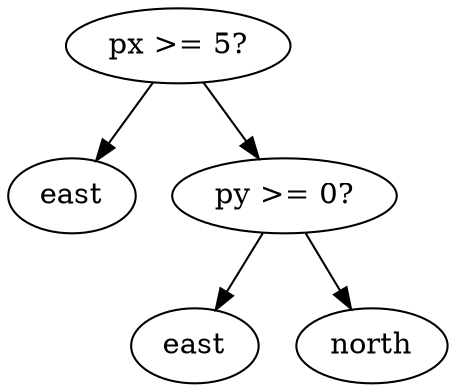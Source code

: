 digraph tree {
    "0x0" [label="px >= 5?"];
    "0x1" [label="east"];
    "0x2" [label="py >= 0?"];
    "0x3" [label="east"];
    "0x4" [label="north"];
    "0x0" -> "0x1";
    "0x0" -> "0x2";
    "0x2" -> "0x3";
    "0x2" -> "0x4";
}
